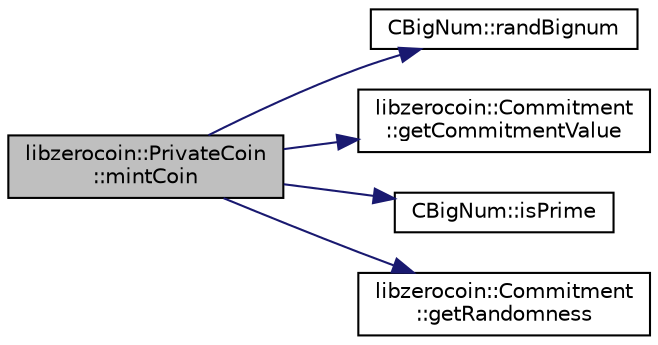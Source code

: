 digraph "libzerocoin::PrivateCoin::mintCoin"
{
  edge [fontname="Helvetica",fontsize="10",labelfontname="Helvetica",labelfontsize="10"];
  node [fontname="Helvetica",fontsize="10",shape=record];
  rankdir="LR";
  Node22 [label="libzerocoin::PrivateCoin\l::mintCoin",height=0.2,width=0.4,color="black", fillcolor="grey75", style="filled", fontcolor="black"];
  Node22 -> Node23 [color="midnightblue",fontsize="10",style="solid",fontname="Helvetica"];
  Node23 [label="CBigNum::randBignum",height=0.2,width=0.4,color="black", fillcolor="white", style="filled",URL="$class_c_big_num.html#a83e20522f042dd2b738bd26e21605e3b",tooltip="Generates a cryptographically secure random number between zero and range exclusive i..."];
  Node22 -> Node24 [color="midnightblue",fontsize="10",style="solid",fontname="Helvetica"];
  Node24 [label="libzerocoin::Commitment\l::getCommitmentValue",height=0.2,width=0.4,color="black", fillcolor="white", style="filled",URL="$classlibzerocoin_1_1_commitment.html#a512ade1b225b10f92f71b3c05869c23a"];
  Node22 -> Node25 [color="midnightblue",fontsize="10",style="solid",fontname="Helvetica"];
  Node25 [label="CBigNum::isPrime",height=0.2,width=0.4,color="black", fillcolor="white", style="filled",URL="$class_c_big_num.html#a6d51387c37d74d3c9dfe4fc7aa8affce",tooltip="Miller-Rabin primality test on this element. "];
  Node22 -> Node26 [color="midnightblue",fontsize="10",style="solid",fontname="Helvetica"];
  Node26 [label="libzerocoin::Commitment\l::getRandomness",height=0.2,width=0.4,color="black", fillcolor="white", style="filled",URL="$classlibzerocoin_1_1_commitment.html#ac84eccbba59e5c0cb76ee8fd827d80de"];
}

